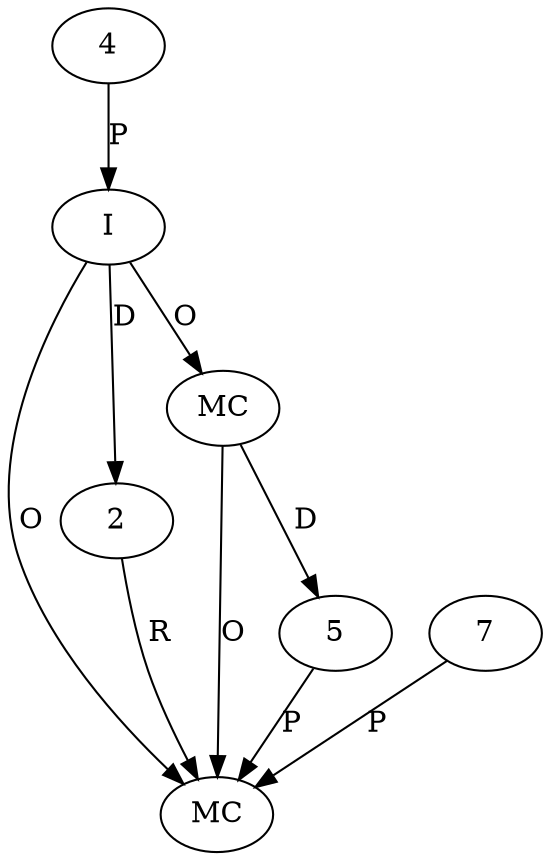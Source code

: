 digraph "AUG" {

  1 [ label="MC" s="withFieldAdded()" t="LocalTime" l="492" ];
  2 [ t="LocalTime" n="test" ];
  3 [ label="I" t="LocalTime" l="491" ];
  4 [ t="int" v="0" ];
  5 [ t="DurationFieldType" n="dummy_" ];
  6 [ label="MC" s="hours()" t="DurationFieldType" l="492" ];
  7 [ t="int" v="0" ];
  2 -> 1 [ label="R" ];
  7 -> 1 [ label="P" ];
  6 -> 1 [ label="O" ];
  5 -> 1 [ label="P" ];
  3 -> 1 [ label="O" ];
  3 -> 2 [ label="D" ];
  4 -> 3 [ label="P" ];
  6 -> 5 [ label="D" ];
  3 -> 6 [ label="O" ];
}
